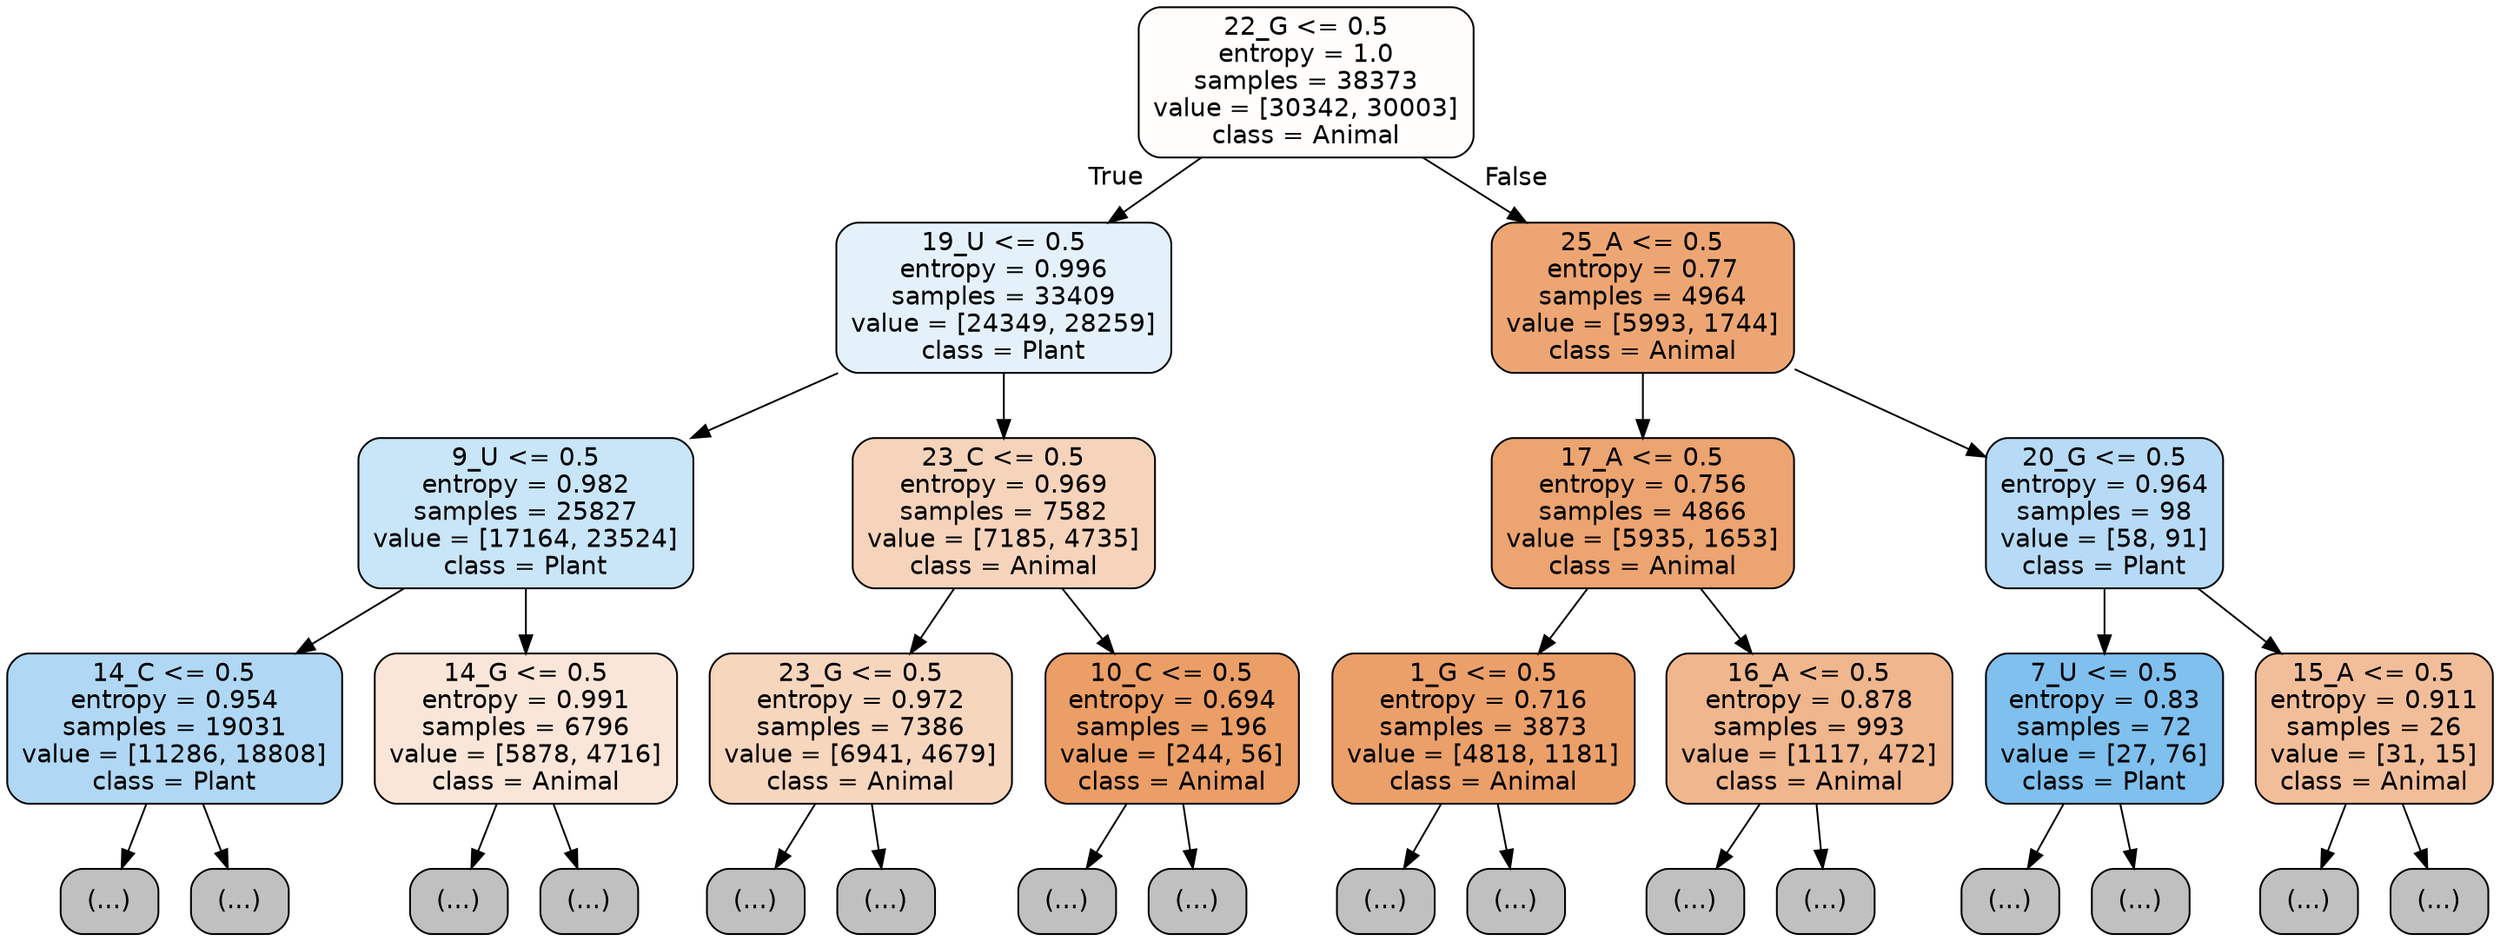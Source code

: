 digraph Tree {
node [shape=box, style="filled, rounded", color="black", fontname="helvetica"] ;
edge [fontname="helvetica"] ;
0 [label="22_G <= 0.5\nentropy = 1.0\nsamples = 38373\nvalue = [30342, 30003]\nclass = Animal", fillcolor="#fffefd"] ;
1 [label="19_U <= 0.5\nentropy = 0.996\nsamples = 33409\nvalue = [24349, 28259]\nclass = Plant", fillcolor="#e4f1fb"] ;
0 -> 1 [labeldistance=2.5, labelangle=45, headlabel="True"] ;
2 [label="9_U <= 0.5\nentropy = 0.982\nsamples = 25827\nvalue = [17164, 23524]\nclass = Plant", fillcolor="#c9e5f8"] ;
1 -> 2 ;
3 [label="14_C <= 0.5\nentropy = 0.954\nsamples = 19031\nvalue = [11286, 18808]\nclass = Plant", fillcolor="#b0d8f5"] ;
2 -> 3 ;
4 [label="(...)", fillcolor="#C0C0C0"] ;
3 -> 4 ;
6167 [label="(...)", fillcolor="#C0C0C0"] ;
3 -> 6167 ;
7814 [label="14_G <= 0.5\nentropy = 0.991\nsamples = 6796\nvalue = [5878, 4716]\nclass = Animal", fillcolor="#fae6d8"] ;
2 -> 7814 ;
7815 [label="(...)", fillcolor="#C0C0C0"] ;
7814 -> 7815 ;
10140 [label="(...)", fillcolor="#C0C0C0"] ;
7814 -> 10140 ;
11005 [label="23_C <= 0.5\nentropy = 0.969\nsamples = 7582\nvalue = [7185, 4735]\nclass = Animal", fillcolor="#f6d4bb"] ;
1 -> 11005 ;
11006 [label="23_G <= 0.5\nentropy = 0.972\nsamples = 7386\nvalue = [6941, 4679]\nclass = Animal", fillcolor="#f7d6be"] ;
11005 -> 11006 ;
11007 [label="(...)", fillcolor="#C0C0C0"] ;
11006 -> 11007 ;
14582 [label="(...)", fillcolor="#C0C0C0"] ;
11006 -> 14582 ;
14693 [label="10_C <= 0.5\nentropy = 0.694\nsamples = 196\nvalue = [244, 56]\nclass = Animal", fillcolor="#eb9e66"] ;
11005 -> 14693 ;
14694 [label="(...)", fillcolor="#C0C0C0"] ;
14693 -> 14694 ;
14777 [label="(...)", fillcolor="#C0C0C0"] ;
14693 -> 14777 ;
14798 [label="25_A <= 0.5\nentropy = 0.77\nsamples = 4964\nvalue = [5993, 1744]\nclass = Animal", fillcolor="#eda673"] ;
0 -> 14798 [labeldistance=2.5, labelangle=-45, headlabel="False"] ;
14799 [label="17_A <= 0.5\nentropy = 0.756\nsamples = 4866\nvalue = [5935, 1653]\nclass = Animal", fillcolor="#eca470"] ;
14798 -> 14799 ;
14800 [label="1_G <= 0.5\nentropy = 0.716\nsamples = 3873\nvalue = [4818, 1181]\nclass = Animal", fillcolor="#eba06a"] ;
14799 -> 14800 ;
14801 [label="(...)", fillcolor="#C0C0C0"] ;
14800 -> 14801 ;
16044 [label="(...)", fillcolor="#C0C0C0"] ;
14800 -> 16044 ;
16291 [label="16_A <= 0.5\nentropy = 0.878\nsamples = 993\nvalue = [1117, 472]\nclass = Animal", fillcolor="#f0b68d"] ;
14799 -> 16291 ;
16292 [label="(...)", fillcolor="#C0C0C0"] ;
16291 -> 16292 ;
16691 [label="(...)", fillcolor="#C0C0C0"] ;
16291 -> 16691 ;
16818 [label="20_G <= 0.5\nentropy = 0.964\nsamples = 98\nvalue = [58, 91]\nclass = Plant", fillcolor="#b7dbf6"] ;
14798 -> 16818 ;
16819 [label="7_U <= 0.5\nentropy = 0.83\nsamples = 72\nvalue = [27, 76]\nclass = Plant", fillcolor="#7fc0ee"] ;
16818 -> 16819 ;
16820 [label="(...)", fillcolor="#C0C0C0"] ;
16819 -> 16820 ;
16843 [label="(...)", fillcolor="#C0C0C0"] ;
16819 -> 16843 ;
16850 [label="15_A <= 0.5\nentropy = 0.911\nsamples = 26\nvalue = [31, 15]\nclass = Animal", fillcolor="#f2be99"] ;
16818 -> 16850 ;
16851 [label="(...)", fillcolor="#C0C0C0"] ;
16850 -> 16851 ;
16858 [label="(...)", fillcolor="#C0C0C0"] ;
16850 -> 16858 ;
}